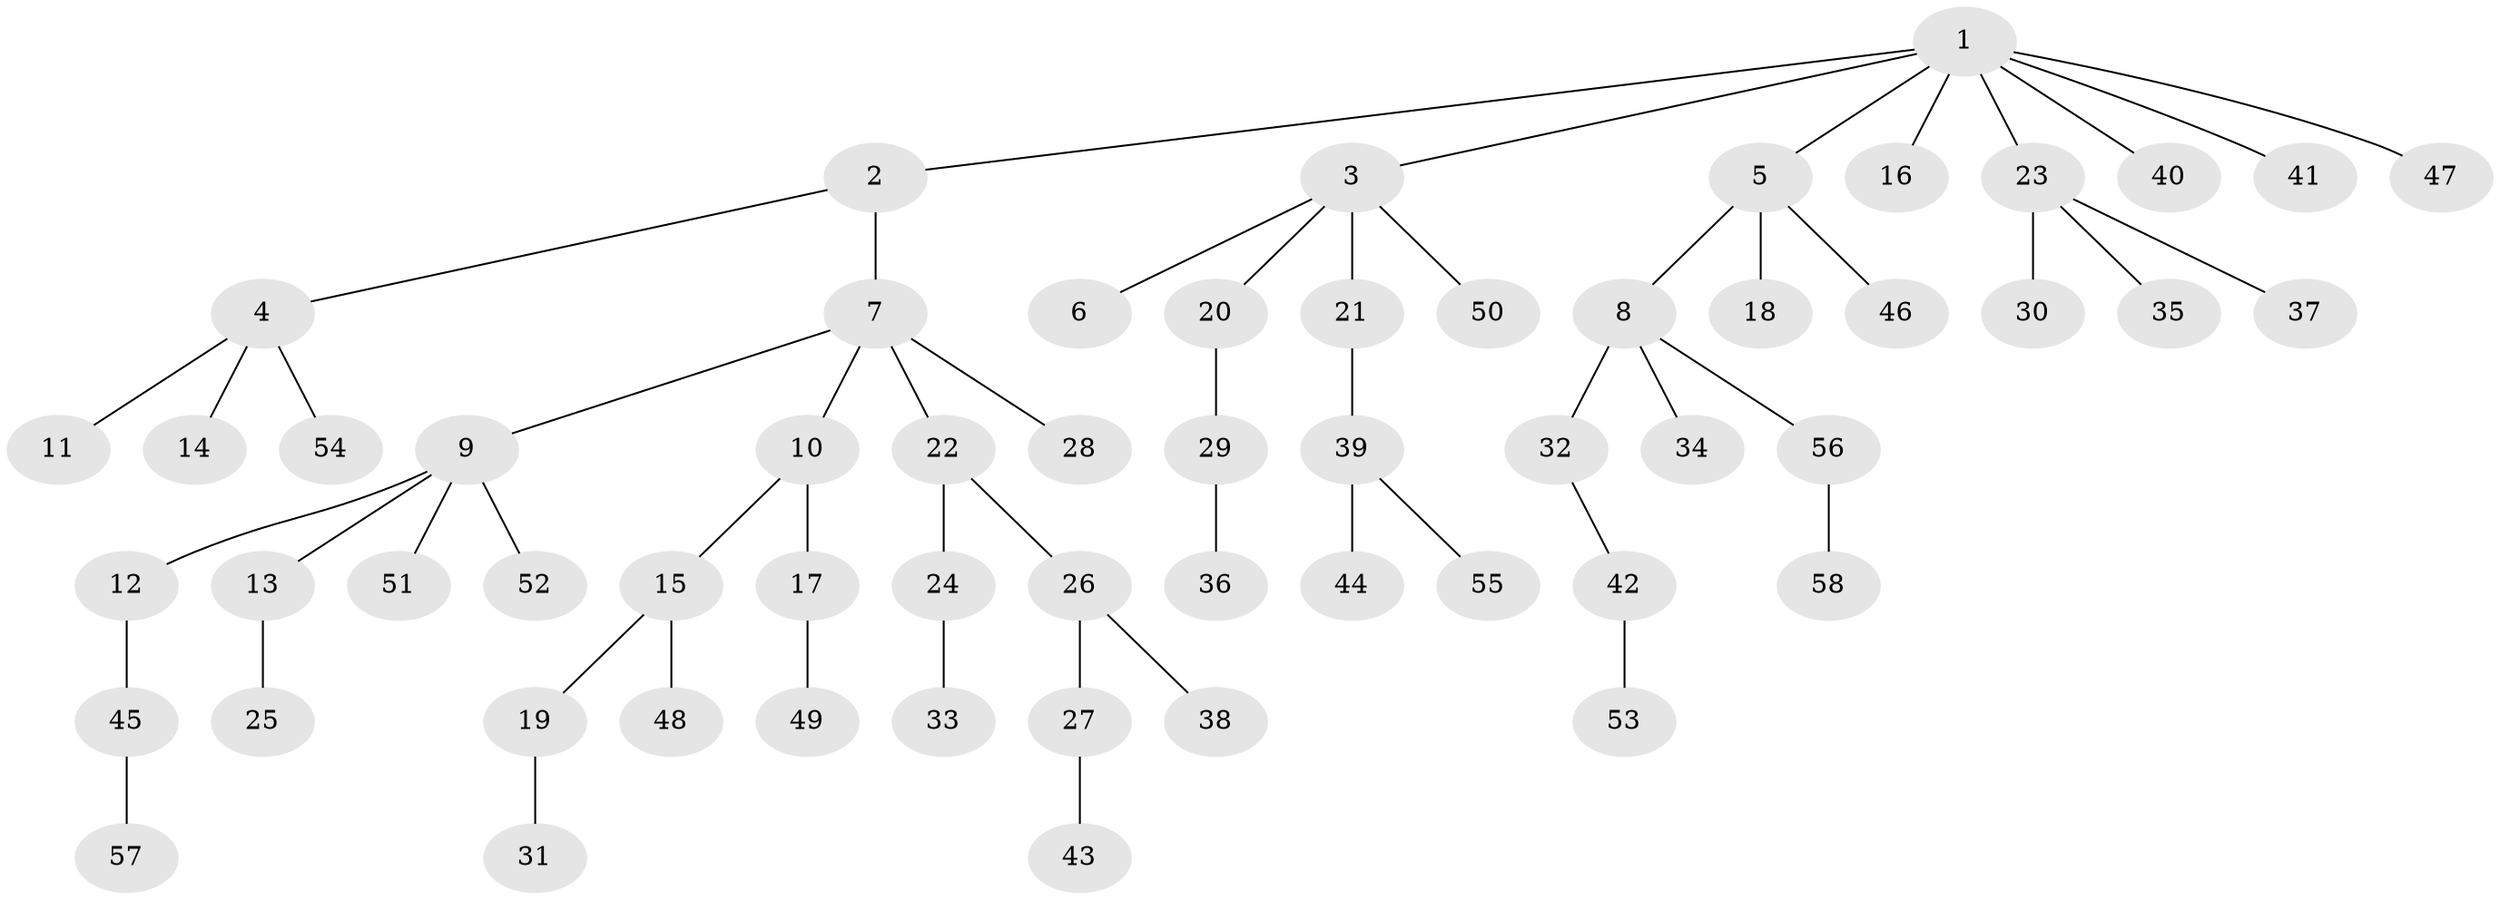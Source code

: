// coarse degree distribution, {10: 0.024390243902439025, 3: 0.17073170731707318, 4: 0.04878048780487805, 5: 0.024390243902439025, 1: 0.5853658536585366, 2: 0.14634146341463414}
// Generated by graph-tools (version 1.1) at 2025/52/02/27/25 19:52:13]
// undirected, 58 vertices, 57 edges
graph export_dot {
graph [start="1"]
  node [color=gray90,style=filled];
  1;
  2;
  3;
  4;
  5;
  6;
  7;
  8;
  9;
  10;
  11;
  12;
  13;
  14;
  15;
  16;
  17;
  18;
  19;
  20;
  21;
  22;
  23;
  24;
  25;
  26;
  27;
  28;
  29;
  30;
  31;
  32;
  33;
  34;
  35;
  36;
  37;
  38;
  39;
  40;
  41;
  42;
  43;
  44;
  45;
  46;
  47;
  48;
  49;
  50;
  51;
  52;
  53;
  54;
  55;
  56;
  57;
  58;
  1 -- 2;
  1 -- 3;
  1 -- 5;
  1 -- 16;
  1 -- 23;
  1 -- 40;
  1 -- 41;
  1 -- 47;
  2 -- 4;
  2 -- 7;
  3 -- 6;
  3 -- 20;
  3 -- 21;
  3 -- 50;
  4 -- 11;
  4 -- 14;
  4 -- 54;
  5 -- 8;
  5 -- 18;
  5 -- 46;
  7 -- 9;
  7 -- 10;
  7 -- 22;
  7 -- 28;
  8 -- 32;
  8 -- 34;
  8 -- 56;
  9 -- 12;
  9 -- 13;
  9 -- 51;
  9 -- 52;
  10 -- 15;
  10 -- 17;
  12 -- 45;
  13 -- 25;
  15 -- 19;
  15 -- 48;
  17 -- 49;
  19 -- 31;
  20 -- 29;
  21 -- 39;
  22 -- 24;
  22 -- 26;
  23 -- 30;
  23 -- 35;
  23 -- 37;
  24 -- 33;
  26 -- 27;
  26 -- 38;
  27 -- 43;
  29 -- 36;
  32 -- 42;
  39 -- 44;
  39 -- 55;
  42 -- 53;
  45 -- 57;
  56 -- 58;
}
